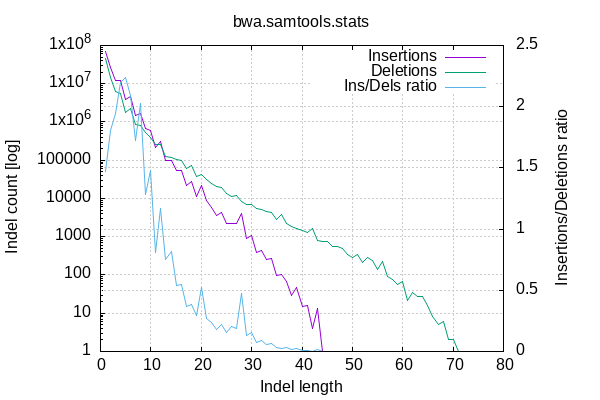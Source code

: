 
        set terminal png size 600,400 truecolor
        set output "bwa.samtools.stats.plot/indel-dist.png"
        set grid xtics ytics y2tics back lc rgb "#cccccc"
        set style line 1 linetype 1  linecolor rgb "red"
        set style line 2 linetype 2  linecolor rgb "black"
        set style line 3 linetype 3  linecolor rgb "green"
        set style increment user
        set ylabel "Indel count [log]"
        set xlabel "Indel length"
        set y2label "Insertions/Deletions ratio"
        set log y
        set y2tics nomirror
        set ytics nomirror
        set title "bwa.samtools.stats" noenhanced
        plot '-' w l ti 'Insertions', '-' w l ti 'Deletions', '-' axes x1y2 w l ti "Ins/Dels ratio"
    1	68074668
2	26758116
3	12129088
4	12224329
5	3988277
6	4671323
7	1494586
8	1626314
9	665136
10	593225
11	213423
12	308225
13	95891
14	97175
15	55536
16	52958
17	21688
18	28076
19	11110
20	22278
21	8603
22	5853
23	3659
24	4366
25	2194
26	2262
27	2272
28	4041
29	913
30	1054
31	388
32	439
33	260
34	263
35	99
36	103
37	68
38	29
39	47
40	15
41	16
42	4
43	13
44	1
45	1
46	1
47	0
48	0
49	0
50	0
51	0
52	0
53	0
54	0
55	0
56	0
57	0
58	0
59	0
60	0
61	0
62	0
63	0
64	0
65	0
66	0
67	0
68	0
69	0
70	0
71	0
end
1	46215773
2	14813392
3	6238419
4	5557699
5	1784617
6	2229266
7	867489
8	801374
9	520109
10	401741
11	264357
12	263626
13	126924
14	119481
15	103333
16	97208
17	59594
18	72893
19	37411
20	42480
21	32117
22	25127
23	20197
24	19437
25	13785
26	11244
27	12216
28	8498
29	6936
30	6815
31	5389
32	5080
33	4673
34	4252
35	2749
36	3873
37	2174
38	1802
39	1649
40	1474
41	1322
42	1624
43	775
44	752
45	738
46	569
47	549
48	499
49	346
50	294
51	350
52	206
53	286
54	240
55	137
56	223
57	91
58	75
59	55
60	69
61	22
62	35
63	27
64	27
65	16
66	8
67	5
68	6
69	2
70	2
71	1
end
1	1.472975
2	1.806346
3	1.944257
4	2.199531
5	2.234808
6	2.095453
7	1.722888
8	2.029407
9	1.278840
10	1.476635
11	0.807329
12	1.169175
13	0.755499
14	0.813309
15	0.537447
16	0.544791
17	0.363929
18	0.385167
19	0.296971
20	0.524435
21	0.267864
22	0.232937
23	0.181166
24	0.224623
25	0.159159
26	0.201174
27	0.185986
28	0.475524
29	0.131632
30	0.154659
31	0.071999
32	0.086417
33	0.055639
34	0.061853
35	0.036013
36	0.026594
37	0.031279
38	0.016093
39	0.028502
40	0.010176
41	0.012103
42	0.002463
43	0.016774
44	0.001330
45	0.001355
46	0.001757
47	0.000000
48	0.000000
49	0.000000
50	0.000000
51	0.000000
52	0.000000
53	0.000000
54	0.000000
55	0.000000
56	0.000000
57	0.000000
58	0.000000
59	0.000000
60	0.000000
61	0.000000
62	0.000000
63	0.000000
64	0.000000
65	0.000000
66	0.000000
67	0.000000
68	0.000000
69	0.000000
70	0.000000
71	0.000000
end
